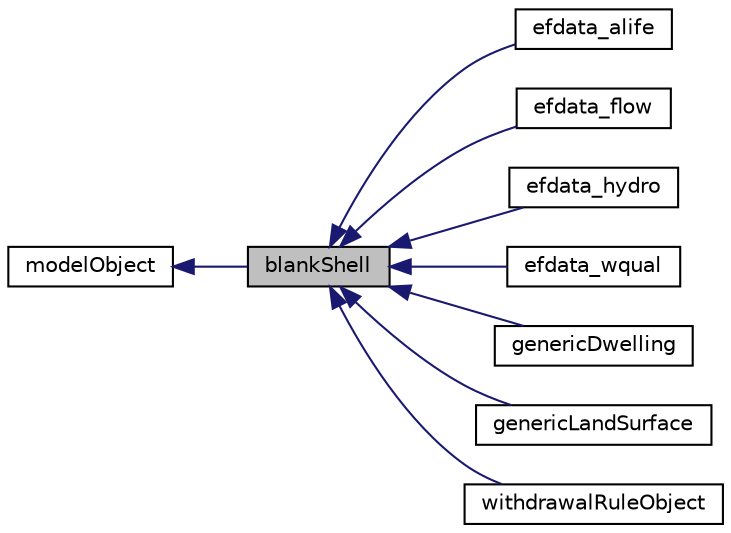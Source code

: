 digraph "blankShell"
{
 // LATEX_PDF_SIZE
  edge [fontname="Helvetica",fontsize="10",labelfontname="Helvetica",labelfontsize="10"];
  node [fontname="Helvetica",fontsize="10",shape=record];
  rankdir="LR";
  Node1 [label="blankShell",height=0.2,width=0.4,color="black", fillcolor="grey75", style="filled", fontcolor="black",tooltip=" "];
  Node2 -> Node1 [dir="back",color="midnightblue",fontsize="10",style="solid",fontname="Helvetica"];
  Node2 [label="modelObject",height=0.2,width=0.4,color="black", fillcolor="white", style="filled",URL="$classmodelObject.html",tooltip=" "];
  Node1 -> Node3 [dir="back",color="midnightblue",fontsize="10",style="solid",fontname="Helvetica"];
  Node3 [label="efdata_alife",height=0.2,width=0.4,color="black", fillcolor="white", style="filled",URL="$classefdata__alife.html",tooltip=" "];
  Node1 -> Node4 [dir="back",color="midnightblue",fontsize="10",style="solid",fontname="Helvetica"];
  Node4 [label="efdata_flow",height=0.2,width=0.4,color="black", fillcolor="white", style="filled",URL="$classefdata__flow.html",tooltip=" "];
  Node1 -> Node5 [dir="back",color="midnightblue",fontsize="10",style="solid",fontname="Helvetica"];
  Node5 [label="efdata_hydro",height=0.2,width=0.4,color="black", fillcolor="white", style="filled",URL="$classefdata__hydro.html",tooltip=" "];
  Node1 -> Node6 [dir="back",color="midnightblue",fontsize="10",style="solid",fontname="Helvetica"];
  Node6 [label="efdata_wqual",height=0.2,width=0.4,color="black", fillcolor="white", style="filled",URL="$classefdata__wqual.html",tooltip=" "];
  Node1 -> Node7 [dir="back",color="midnightblue",fontsize="10",style="solid",fontname="Helvetica"];
  Node7 [label="genericDwelling",height=0.2,width=0.4,color="black", fillcolor="white", style="filled",URL="$classgenericDwelling.html",tooltip=" "];
  Node1 -> Node8 [dir="back",color="midnightblue",fontsize="10",style="solid",fontname="Helvetica"];
  Node8 [label="genericLandSurface",height=0.2,width=0.4,color="black", fillcolor="white", style="filled",URL="$classgenericLandSurface.html",tooltip=" "];
  Node1 -> Node9 [dir="back",color="midnightblue",fontsize="10",style="solid",fontname="Helvetica"];
  Node9 [label="withdrawalRuleObject",height=0.2,width=0.4,color="black", fillcolor="white", style="filled",URL="$classwithdrawalRuleObject.html",tooltip=" "];
}
